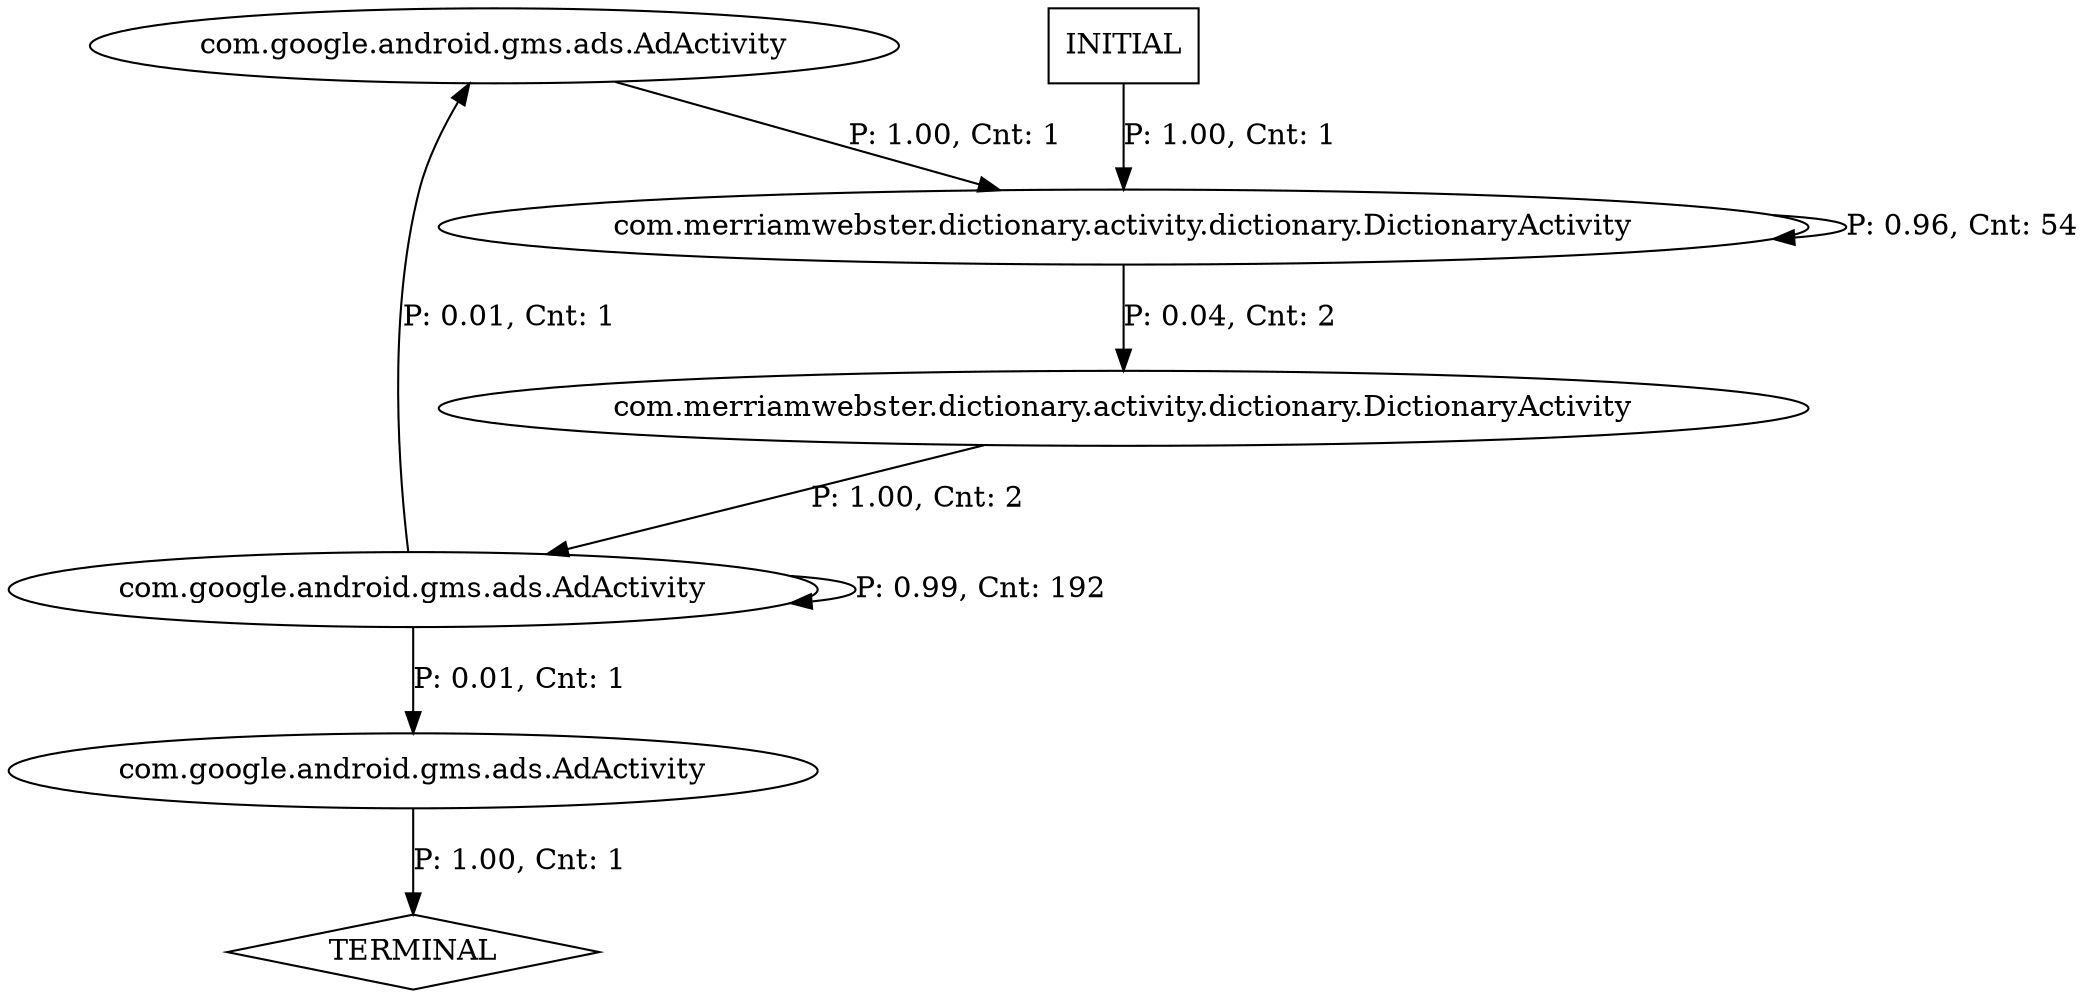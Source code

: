 digraph G {
  0 [label="com.google.android.gms.ads.AdActivity"];
  1 [label="com.google.android.gms.ads.AdActivity"];
  2 [label="com.google.android.gms.ads.AdActivity"];
  3 [label="com.merriamwebster.dictionary.activity.dictionary.DictionaryActivity"];
  4 [label="com.merriamwebster.dictionary.activity.dictionary.DictionaryActivity"];
  5 [label="TERMINAL",shape=diamond];
  6 [label="INITIAL",shape=box];
0->4 [label="P: 1.00, Cnt: 1"];
1->5 [label="P: 1.00, Cnt: 1"];
2->0 [label="P: 0.01, Cnt: 1"];
2->1 [label="P: 0.01, Cnt: 1"];
2->2 [label="P: 0.99, Cnt: 192"];
3->2 [label="P: 1.00, Cnt: 2"];
4->3 [label="P: 0.04, Cnt: 2"];
4->4 [label="P: 0.96, Cnt: 54"];
6->4 [label="P: 1.00, Cnt: 1"];
}
